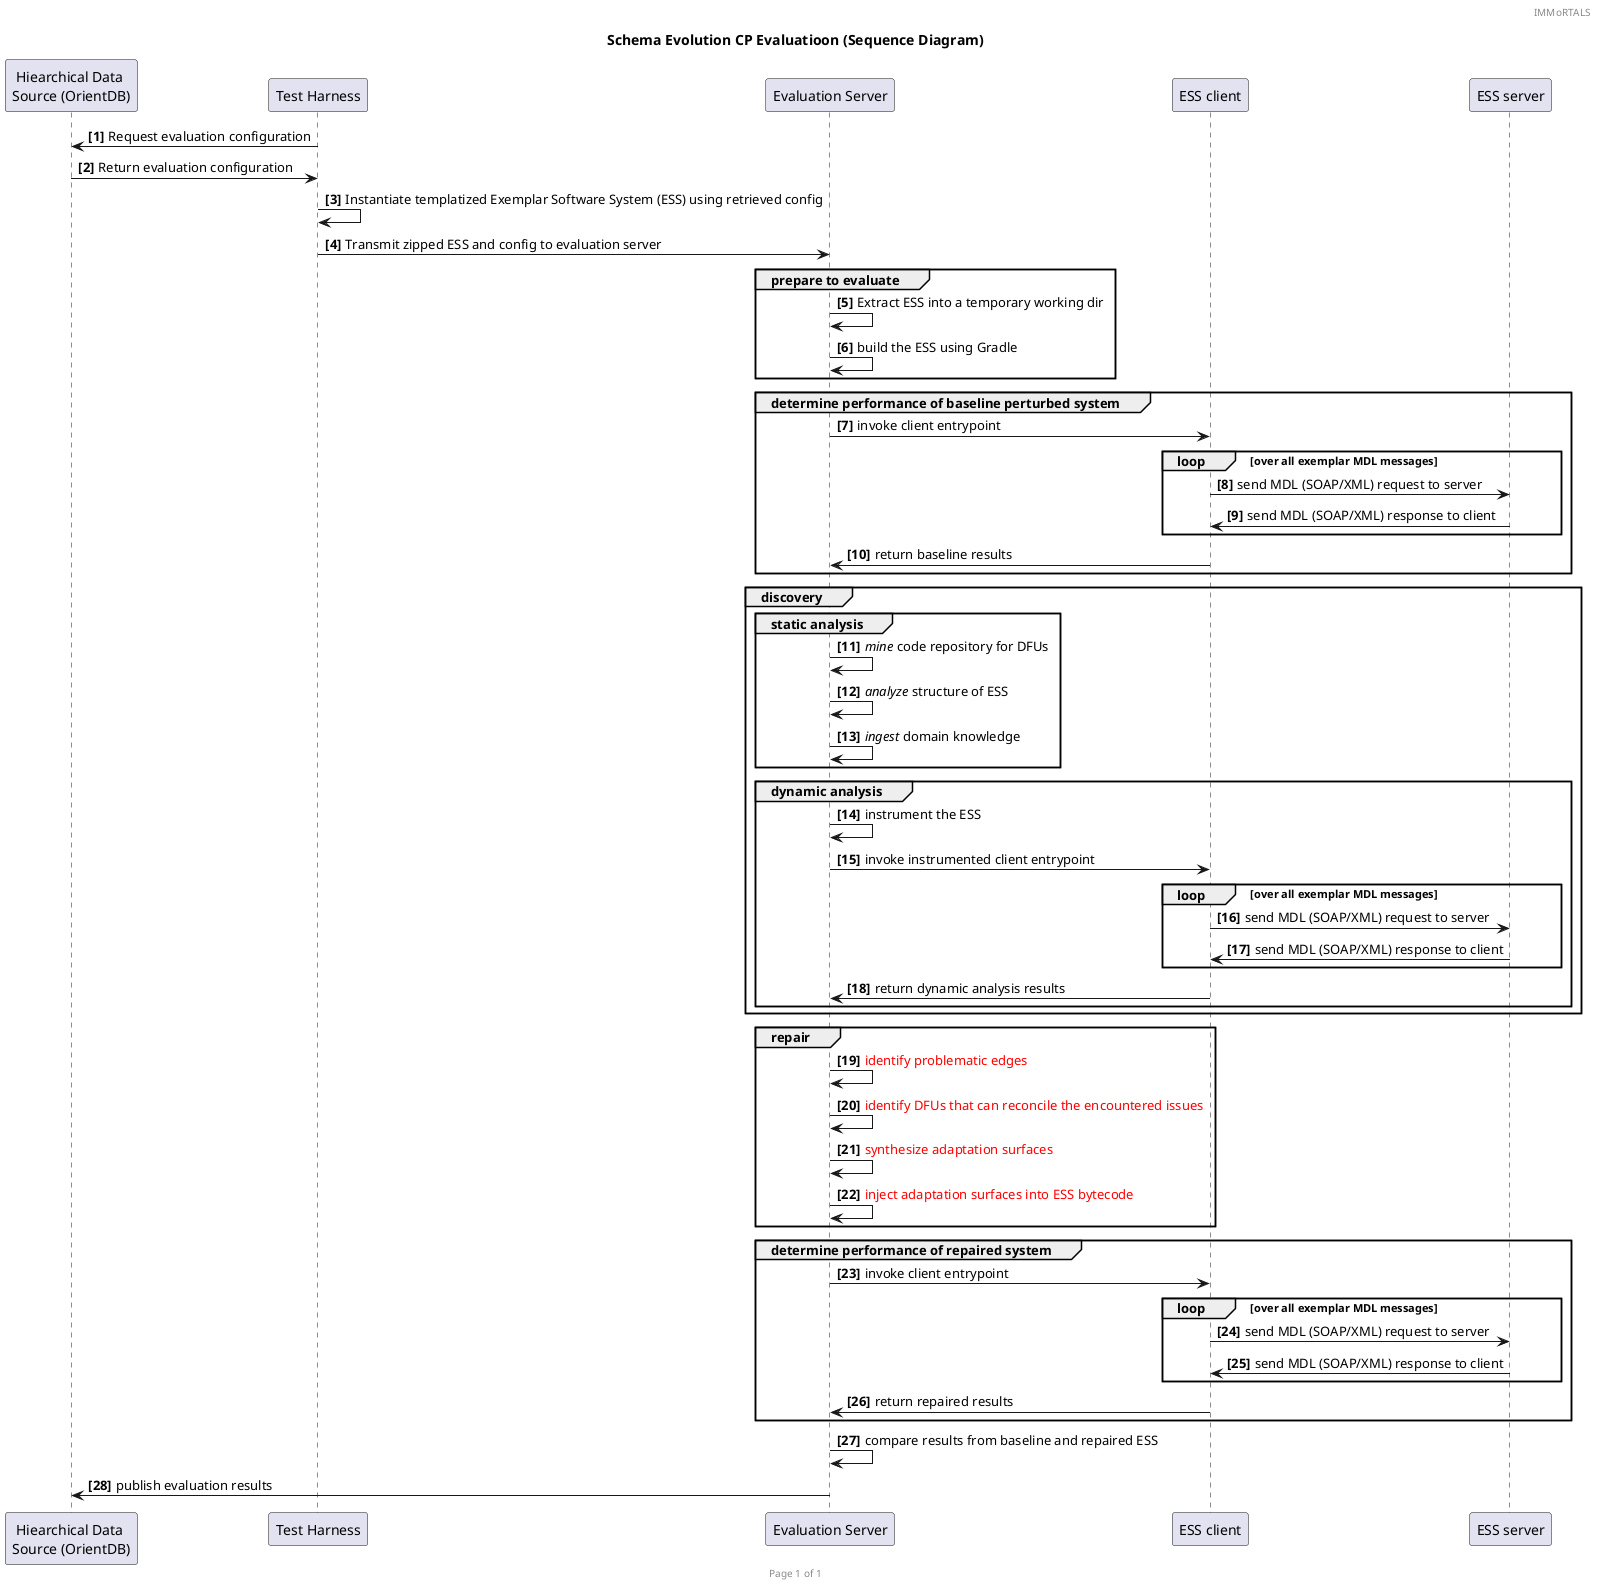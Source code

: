 @startuml

header IMMoRTALS
title Schema Evolution CP Evaluatioon (Sequence Diagram)
footer Page %page% of %lastpage%

participant "Hiearchical Data \nSource (OrientDB)" as odb
participant "Test Harness" as testHarness
participant "Evaluation Server" as evalServer

participant "ESS client" as essClient
participant "ESS server" as essServer


autonumber "<b>[0]"

testHarness -> odb: 				Request evaluation configuration
odb -> testHarness: 				Return evaluation configuration

testHarness -> testHarness: 		Instantiate templatized Exemplar Software System (ESS) using retrieved config

testHarness -> evalServer: 			Transmit zipped ESS and config to evaluation server

group prepare to evaluate
	evalServer -> evalServer:			Extract ESS into a temporary working dir
	evalServer -> evalServer:			build the ESS using Gradle
end

group determine performance of baseline perturbed system
	evalServer -> essClient:			invoke client entrypoint
	loop over all exemplar MDL messages
		essClient -> essServer:				send MDL (SOAP/XML) request to server
		essServer -> essClient:				send MDL (SOAP/XML) response to client
	end
	essClient -> evalServer:			return baseline results
end

group discovery
	group static analysis
		evalServer -> evalServer:					<i>mine</i> code repository for DFUs
		evalServer -> evalServer:					<i>analyze</i> structure of ESS
		evalServer -> evalServer:					<i>ingest</i> domain knowledge
	end	
	group dynamic analysis
		evalServer -> evalServer:			instrument the ESS
		
		evalServer -> essClient:			invoke instrumented client entrypoint
		loop over all exemplar MDL messages
			essClient -> essServer:				send MDL (SOAP/XML) request to server
			essServer -> essClient:				send MDL (SOAP/XML) response to client
		end
		essClient -> evalServer:			return dynamic analysis results
	end
end


group repair
	evalServer -> evalServer:						<font color=red>identify problematic edges
	evalServer -> evalServer:						<font color=red>identify DFUs that can reconcile the encountered issues
	evalServer -> evalServer:						<font color=red>synthesize adaptation surfaces
	evalServer -> evalServer:						<font color=red>inject adaptation surfaces into ESS bytecode
end

group determine performance of repaired system
	evalServer -> essClient:			invoke client entrypoint
	loop over all exemplar MDL messages
		essClient -> essServer:				send MDL (SOAP/XML) request to server
		essServer -> essClient:				send MDL (SOAP/XML) response to client
	end
	essClient -> evalServer:			return repaired results
end

evalServer -> evalServer:				compare results from baseline and repaired ESS

evalServer -> odb:						publish evaluation results



@enduml